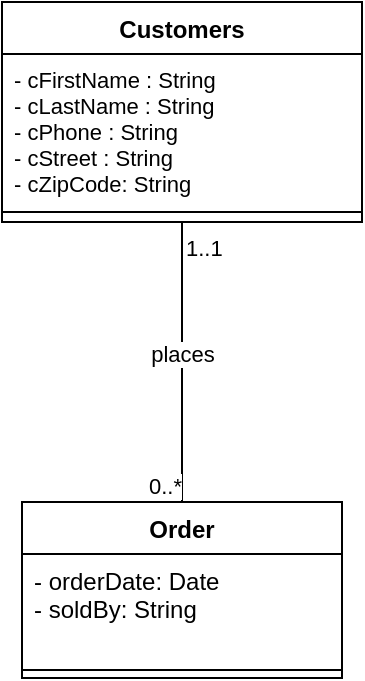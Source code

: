 <mxfile version="18.1.2" type="github" pages="2">
  <diagram id="-qenyoTqgR7UpVpyw3Sb" name="Page-1">
    <mxGraphModel dx="604" dy="945" grid="1" gridSize="10" guides="1" tooltips="1" connect="1" arrows="1" fold="1" page="1" pageScale="1" pageWidth="850" pageHeight="1100" math="0" shadow="0">
      <root>
        <mxCell id="0" />
        <mxCell id="1" parent="0" />
        <mxCell id="LcnUamlL2Uku5nqDl7iE-19" value="Customers" style="swimlane;fontStyle=1;align=center;verticalAlign=top;childLayout=stackLayout;horizontal=1;startSize=26;horizontalStack=0;resizeParent=1;resizeParentMax=0;resizeLast=0;collapsible=1;marginBottom=0;direction=east;" vertex="1" parent="1">
          <mxGeometry x="25" y="40" width="180" height="110" as="geometry">
            <mxRectangle x="90" y="210" width="200" height="140" as="alternateBounds" />
          </mxGeometry>
        </mxCell>
        <mxCell id="LcnUamlL2Uku5nqDl7iE-20" value="- cFirstName : String&#xa;- cLastName : String&#xa;- cPhone : String&#xa;- cStreet : String&#xa;- cZipCode: String&#xa;" style="text;strokeColor=none;fillColor=none;align=left;verticalAlign=top;spacingLeft=4;spacingRight=4;overflow=hidden;rotatable=0;points=[[0,0.5],[1,0.5]];portConstraint=eastwest;direction=north;fontSize=11;" vertex="1" parent="LcnUamlL2Uku5nqDl7iE-19">
          <mxGeometry y="26" width="180" height="74" as="geometry" />
        </mxCell>
        <mxCell id="LcnUamlL2Uku5nqDl7iE-21" value="" style="line;strokeWidth=1;fillColor=none;align=left;verticalAlign=middle;spacingTop=-1;spacingLeft=3;spacingRight=3;rotatable=0;labelPosition=right;points=[];portConstraint=eastwest;" vertex="1" parent="LcnUamlL2Uku5nqDl7iE-19">
          <mxGeometry y="100" width="180" height="10" as="geometry" />
        </mxCell>
        <mxCell id="LcnUamlL2Uku5nqDl7iE-63" value="Order" style="swimlane;fontStyle=1;align=center;verticalAlign=top;childLayout=stackLayout;horizontal=1;startSize=26;horizontalStack=0;resizeParent=1;resizeParentMax=0;resizeLast=0;collapsible=1;marginBottom=0;fontFamily=Helvetica;strokeColor=default;fillColor=default;" vertex="1" parent="1">
          <mxGeometry x="35" y="290" width="160" height="88" as="geometry" />
        </mxCell>
        <mxCell id="LcnUamlL2Uku5nqDl7iE-64" value="- orderDate: Date&#xa;- soldBy: String" style="text;strokeColor=none;fillColor=none;align=left;verticalAlign=top;spacingLeft=4;spacingRight=4;overflow=hidden;rotatable=0;points=[[0,0.5],[1,0.5]];portConstraint=eastwest;fontFamily=Helvetica;" vertex="1" parent="LcnUamlL2Uku5nqDl7iE-63">
          <mxGeometry y="26" width="160" height="54" as="geometry" />
        </mxCell>
        <mxCell id="LcnUamlL2Uku5nqDl7iE-65" value="" style="line;strokeWidth=1;fillColor=none;align=left;verticalAlign=middle;spacingTop=-1;spacingLeft=3;spacingRight=3;rotatable=0;labelPosition=right;points=[];portConstraint=eastwest;fontFamily=Helvetica;" vertex="1" parent="LcnUamlL2Uku5nqDl7iE-63">
          <mxGeometry y="80" width="160" height="8" as="geometry" />
        </mxCell>
        <mxCell id="LcnUamlL2Uku5nqDl7iE-72" value="" style="endArrow=none;html=1;edgeStyle=orthogonalEdgeStyle;rounded=0;fontFamily=Helvetica;exitX=0.5;exitY=1;exitDx=0;exitDy=0;entryX=0.5;entryY=0;entryDx=0;entryDy=0;" edge="1" parent="1" source="LcnUamlL2Uku5nqDl7iE-19" target="LcnUamlL2Uku5nqDl7iE-63">
          <mxGeometry relative="1" as="geometry">
            <mxPoint x="80" y="168" as="sourcePoint" />
            <mxPoint x="80" y="378" as="targetPoint" />
          </mxGeometry>
        </mxCell>
        <mxCell id="LcnUamlL2Uku5nqDl7iE-73" value="1..1" style="edgeLabel;resizable=0;html=1;align=left;verticalAlign=top;fontFamily=Helvetica;strokeColor=default;fillColor=default;labelPosition=right;verticalLabelPosition=bottom;" connectable="0" vertex="1" parent="LcnUamlL2Uku5nqDl7iE-72">
          <mxGeometry x="-1" relative="1" as="geometry" />
        </mxCell>
        <mxCell id="LcnUamlL2Uku5nqDl7iE-74" value="0..*" style="edgeLabel;resizable=0;html=1;align=right;verticalAlign=bottom;fontFamily=Helvetica;strokeColor=default;fillColor=default;labelPosition=left;verticalLabelPosition=top;" connectable="0" vertex="1" parent="LcnUamlL2Uku5nqDl7iE-72">
          <mxGeometry x="1" relative="1" as="geometry" />
        </mxCell>
        <mxCell id="LcnUamlL2Uku5nqDl7iE-75" value="places" style="edgeLabel;html=1;align=center;verticalAlign=middle;resizable=0;points=[];fontFamily=Helvetica;" vertex="1" connectable="0" parent="LcnUamlL2Uku5nqDl7iE-72">
          <mxGeometry x="-0.054" y="1" relative="1" as="geometry">
            <mxPoint x="-1" as="offset" />
          </mxGeometry>
        </mxCell>
      </root>
    </mxGraphModel>
  </diagram>
  <diagram id="slKI8lKvA-Sp58fxzbaR" name="Page-2">
    <mxGraphModel dx="579" dy="906" grid="1" gridSize="10" guides="1" tooltips="1" connect="1" arrows="1" fold="1" page="1" pageScale="1" pageWidth="850" pageHeight="1100" math="0" shadow="0">
      <root>
        <mxCell id="0" />
        <mxCell id="1" parent="0" />
        <mxCell id="je0GYEWPbuGwC7Sf_CHA-1" value="Customers" style="text;html=1;strokeColor=none;fillColor=none;align=center;verticalAlign=middle;whiteSpace=wrap;rounded=0;" vertex="1" parent="1">
          <mxGeometry x="90" y="240" width="70" height="20" as="geometry" />
        </mxCell>
        <mxCell id="je0GYEWPbuGwC7Sf_CHA-2" value="cFirstName" style="rounded=0;whiteSpace=wrap;html=1;" vertex="1" parent="1">
          <mxGeometry x="90" y="260" width="80" height="20" as="geometry" />
        </mxCell>
        <mxCell id="je0GYEWPbuGwC7Sf_CHA-3" value="cLastName" style="rounded=0;whiteSpace=wrap;html=1;" vertex="1" parent="1">
          <mxGeometry x="170" y="260" width="80" height="20" as="geometry" />
        </mxCell>
        <mxCell id="je0GYEWPbuGwC7Sf_CHA-4" value="cPhone" style="rounded=0;whiteSpace=wrap;html=1;" vertex="1" parent="1">
          <mxGeometry x="250" y="260" width="80" height="20" as="geometry" />
        </mxCell>
        <mxCell id="je0GYEWPbuGwC7Sf_CHA-5" value="cStreet" style="rounded=0;whiteSpace=wrap;html=1;strokeColor=default;" vertex="1" parent="1">
          <mxGeometry x="330" y="260" width="80" height="20" as="geometry" />
        </mxCell>
        <mxCell id="je0GYEWPbuGwC7Sf_CHA-6" value="cZipCode" style="rounded=0;whiteSpace=wrap;html=1;" vertex="1" parent="1">
          <mxGeometry x="410" y="260" width="80" height="20" as="geometry" />
        </mxCell>
        <mxCell id="je0GYEWPbuGwC7Sf_CHA-7" value="Primary Key" style="text;html=1;strokeColor=default;fillColor=#ffc50a;align=center;verticalAlign=middle;whiteSpace=wrap;rounded=0;" vertex="1" parent="1">
          <mxGeometry x="90" y="280" width="240" height="20" as="geometry" />
        </mxCell>
        <mxCell id="je0GYEWPbuGwC7Sf_CHA-8" value="Orders" style="text;html=1;strokeColor=none;fillColor=none;align=center;verticalAlign=middle;whiteSpace=wrap;rounded=0;" vertex="1" parent="1">
          <mxGeometry x="90" y="490" width="70" height="20" as="geometry" />
        </mxCell>
        <mxCell id="je0GYEWPbuGwC7Sf_CHA-9" value="cFirstName" style="rounded=0;whiteSpace=wrap;html=1;" vertex="1" parent="1">
          <mxGeometry x="90" y="530" width="80" height="20" as="geometry" />
        </mxCell>
        <mxCell id="je0GYEWPbuGwC7Sf_CHA-10" value="cLastName" style="rounded=0;whiteSpace=wrap;html=1;" vertex="1" parent="1">
          <mxGeometry x="170" y="530" width="80" height="20" as="geometry" />
        </mxCell>
        <mxCell id="je0GYEWPbuGwC7Sf_CHA-11" value="cPhone" style="rounded=0;whiteSpace=wrap;html=1;" vertex="1" parent="1">
          <mxGeometry x="250" y="530" width="80" height="20" as="geometry" />
        </mxCell>
        <mxCell id="je0GYEWPbuGwC7Sf_CHA-12" value="orderDate" style="rounded=0;whiteSpace=wrap;html=1;strokeColor=default;" vertex="1" parent="1">
          <mxGeometry x="330" y="530" width="80" height="20" as="geometry" />
        </mxCell>
        <mxCell id="je0GYEWPbuGwC7Sf_CHA-13" value="soldBy" style="rounded=0;whiteSpace=wrap;html=1;" vertex="1" parent="1">
          <mxGeometry x="410" y="530" width="80" height="20" as="geometry" />
        </mxCell>
        <mxCell id="je0GYEWPbuGwC7Sf_CHA-14" value="Primary Key" style="text;html=1;strokeColor=default;fillColor=#FFC50A;align=center;verticalAlign=middle;whiteSpace=wrap;rounded=0;" vertex="1" parent="1">
          <mxGeometry x="90" y="550" width="320" height="20" as="geometry" />
        </mxCell>
        <mxCell id="je0GYEWPbuGwC7Sf_CHA-15" value="Foreign Key" style="text;html=1;strokeColor=default;fillColor=#1c90f8;align=center;verticalAlign=middle;whiteSpace=wrap;rounded=0;" vertex="1" parent="1">
          <mxGeometry x="90" y="510" width="240" height="20" as="geometry" />
        </mxCell>
        <mxCell id="je0GYEWPbuGwC7Sf_CHA-16" value="" style="endArrow=none;html=1;edgeStyle=orthogonalEdgeStyle;rounded=0;fontFamily=Helvetica;exitX=0.75;exitY=1;exitDx=0;exitDy=0;entryX=0.75;entryY=0;entryDx=0;entryDy=0;" edge="1" parent="1" source="je0GYEWPbuGwC7Sf_CHA-7" target="je0GYEWPbuGwC7Sf_CHA-15">
          <mxGeometry relative="1" as="geometry">
            <mxPoint x="200" y="380" as="sourcePoint" />
            <mxPoint x="360" y="380" as="targetPoint" />
          </mxGeometry>
        </mxCell>
        <mxCell id="je0GYEWPbuGwC7Sf_CHA-17" value="1..1" style="edgeLabel;resizable=0;html=1;align=left;verticalAlign=top;fontFamily=Helvetica;strokeColor=default;fillColor=default;labelPosition=right;verticalLabelPosition=bottom;" connectable="0" vertex="1" parent="je0GYEWPbuGwC7Sf_CHA-16">
          <mxGeometry x="-1" relative="1" as="geometry" />
        </mxCell>
        <mxCell id="je0GYEWPbuGwC7Sf_CHA-18" value="0..*" style="edgeLabel;resizable=0;html=1;align=left;verticalAlign=bottom;fontFamily=Helvetica;strokeColor=default;fillColor=default;labelPosition=right;verticalLabelPosition=top;" connectable="0" vertex="1" parent="je0GYEWPbuGwC7Sf_CHA-16">
          <mxGeometry x="1" relative="1" as="geometry" />
        </mxCell>
        <mxCell id="je0GYEWPbuGwC7Sf_CHA-19" value="places" style="edgeLabel;html=1;align=center;verticalAlign=middle;resizable=0;points=[];fontFamily=Helvetica;" vertex="1" connectable="0" parent="je0GYEWPbuGwC7Sf_CHA-16">
          <mxGeometry x="-0.054" y="1" relative="1" as="geometry">
            <mxPoint x="-1" as="offset" />
          </mxGeometry>
        </mxCell>
      </root>
    </mxGraphModel>
  </diagram>
</mxfile>
